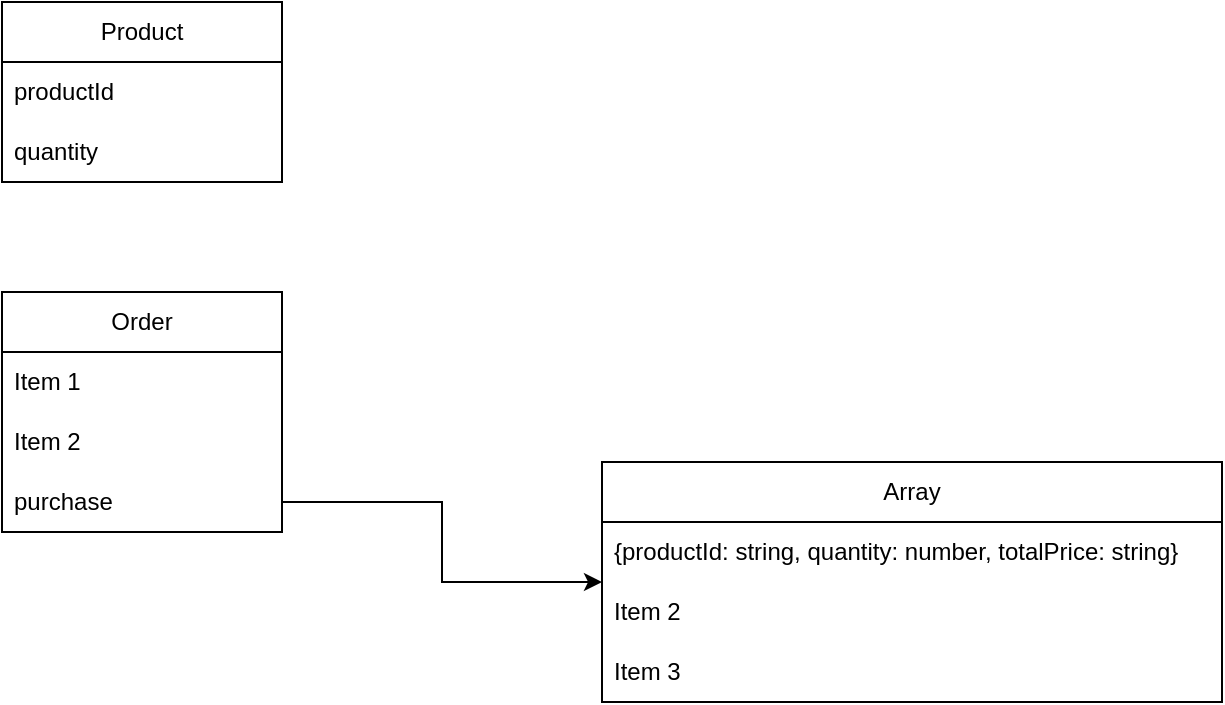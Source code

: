 <mxfile version="22.0.8" type="github">
  <diagram name="Page-1" id="Cdc5oiOVZwcapSk6N0-2">
    <mxGraphModel dx="995" dy="624" grid="1" gridSize="10" guides="1" tooltips="1" connect="1" arrows="1" fold="1" page="1" pageScale="1" pageWidth="827" pageHeight="1169" math="0" shadow="0">
      <root>
        <mxCell id="0" />
        <mxCell id="1" parent="0" />
        <mxCell id="iZzTi4E-YT5brHyWL0YW-1" value="Product" style="swimlane;fontStyle=0;childLayout=stackLayout;horizontal=1;startSize=30;horizontalStack=0;resizeParent=1;resizeParentMax=0;resizeLast=0;collapsible=1;marginBottom=0;whiteSpace=wrap;html=1;" vertex="1" parent="1">
          <mxGeometry x="350" y="200" width="140" height="90" as="geometry" />
        </mxCell>
        <mxCell id="iZzTi4E-YT5brHyWL0YW-3" value="productId" style="text;strokeColor=none;fillColor=none;align=left;verticalAlign=middle;spacingLeft=4;spacingRight=4;overflow=hidden;points=[[0,0.5],[1,0.5]];portConstraint=eastwest;rotatable=0;whiteSpace=wrap;html=1;" vertex="1" parent="iZzTi4E-YT5brHyWL0YW-1">
          <mxGeometry y="30" width="140" height="30" as="geometry" />
        </mxCell>
        <mxCell id="iZzTi4E-YT5brHyWL0YW-4" value="quantity" style="text;strokeColor=none;fillColor=none;align=left;verticalAlign=middle;spacingLeft=4;spacingRight=4;overflow=hidden;points=[[0,0.5],[1,0.5]];portConstraint=eastwest;rotatable=0;whiteSpace=wrap;html=1;" vertex="1" parent="iZzTi4E-YT5brHyWL0YW-1">
          <mxGeometry y="60" width="140" height="30" as="geometry" />
        </mxCell>
        <mxCell id="iZzTi4E-YT5brHyWL0YW-5" value="Order" style="swimlane;fontStyle=0;childLayout=stackLayout;horizontal=1;startSize=30;horizontalStack=0;resizeParent=1;resizeParentMax=0;resizeLast=0;collapsible=1;marginBottom=0;whiteSpace=wrap;html=1;" vertex="1" parent="1">
          <mxGeometry x="350" y="345" width="140" height="120" as="geometry" />
        </mxCell>
        <mxCell id="iZzTi4E-YT5brHyWL0YW-6" value="Item 1" style="text;strokeColor=none;fillColor=none;align=left;verticalAlign=middle;spacingLeft=4;spacingRight=4;overflow=hidden;points=[[0,0.5],[1,0.5]];portConstraint=eastwest;rotatable=0;whiteSpace=wrap;html=1;" vertex="1" parent="iZzTi4E-YT5brHyWL0YW-5">
          <mxGeometry y="30" width="140" height="30" as="geometry" />
        </mxCell>
        <mxCell id="iZzTi4E-YT5brHyWL0YW-7" value="Item 2" style="text;strokeColor=none;fillColor=none;align=left;verticalAlign=middle;spacingLeft=4;spacingRight=4;overflow=hidden;points=[[0,0.5],[1,0.5]];portConstraint=eastwest;rotatable=0;whiteSpace=wrap;html=1;" vertex="1" parent="iZzTi4E-YT5brHyWL0YW-5">
          <mxGeometry y="60" width="140" height="30" as="geometry" />
        </mxCell>
        <mxCell id="iZzTi4E-YT5brHyWL0YW-8" value="purchase" style="text;strokeColor=none;fillColor=none;align=left;verticalAlign=middle;spacingLeft=4;spacingRight=4;overflow=hidden;points=[[0,0.5],[1,0.5]];portConstraint=eastwest;rotatable=0;whiteSpace=wrap;html=1;" vertex="1" parent="iZzTi4E-YT5brHyWL0YW-5">
          <mxGeometry y="90" width="140" height="30" as="geometry" />
        </mxCell>
        <mxCell id="iZzTi4E-YT5brHyWL0YW-10" value="Array" style="swimlane;fontStyle=0;childLayout=stackLayout;horizontal=1;startSize=30;horizontalStack=0;resizeParent=1;resizeParentMax=0;resizeLast=0;collapsible=1;marginBottom=0;whiteSpace=wrap;html=1;" vertex="1" parent="1">
          <mxGeometry x="650" y="430" width="310" height="120" as="geometry" />
        </mxCell>
        <mxCell id="iZzTi4E-YT5brHyWL0YW-11" value="{productId: string, quantity: number, totalPrice: string}" style="text;strokeColor=none;fillColor=none;align=left;verticalAlign=middle;spacingLeft=4;spacingRight=4;overflow=hidden;points=[[0,0.5],[1,0.5]];portConstraint=eastwest;rotatable=0;whiteSpace=wrap;html=1;" vertex="1" parent="iZzTi4E-YT5brHyWL0YW-10">
          <mxGeometry y="30" width="310" height="30" as="geometry" />
        </mxCell>
        <mxCell id="iZzTi4E-YT5brHyWL0YW-12" value="Item 2" style="text;strokeColor=none;fillColor=none;align=left;verticalAlign=middle;spacingLeft=4;spacingRight=4;overflow=hidden;points=[[0,0.5],[1,0.5]];portConstraint=eastwest;rotatable=0;whiteSpace=wrap;html=1;" vertex="1" parent="iZzTi4E-YT5brHyWL0YW-10">
          <mxGeometry y="60" width="310" height="30" as="geometry" />
        </mxCell>
        <mxCell id="iZzTi4E-YT5brHyWL0YW-13" value="Item 3" style="text;strokeColor=none;fillColor=none;align=left;verticalAlign=middle;spacingLeft=4;spacingRight=4;overflow=hidden;points=[[0,0.5],[1,0.5]];portConstraint=eastwest;rotatable=0;whiteSpace=wrap;html=1;" vertex="1" parent="iZzTi4E-YT5brHyWL0YW-10">
          <mxGeometry y="90" width="310" height="30" as="geometry" />
        </mxCell>
        <mxCell id="iZzTi4E-YT5brHyWL0YW-9" style="edgeStyle=orthogonalEdgeStyle;rounded=0;orthogonalLoop=1;jettySize=auto;html=1;" edge="1" parent="1" source="iZzTi4E-YT5brHyWL0YW-8" target="iZzTi4E-YT5brHyWL0YW-10">
          <mxGeometry relative="1" as="geometry">
            <mxPoint x="600" y="465" as="targetPoint" />
          </mxGeometry>
        </mxCell>
      </root>
    </mxGraphModel>
  </diagram>
</mxfile>
